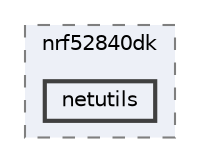 digraph "/home/mj/Desktop/IoT-Chat-Digitalization/TextYourIoTDevice/bin/nrf52840dk/netutils"
{
 // LATEX_PDF_SIZE
  bgcolor="transparent";
  edge [fontname=Helvetica,fontsize=10,labelfontname=Helvetica,labelfontsize=10];
  node [fontname=Helvetica,fontsize=10,shape=box,height=0.2,width=0.4];
  compound=true
  subgraph clusterdir_0c725116918d2e080617d882693859a8 {
    graph [ bgcolor="#edf0f7", pencolor="grey50", label="nrf52840dk", fontname=Helvetica,fontsize=10 style="filled,dashed", URL="dir_0c725116918d2e080617d882693859a8.html",tooltip=""]
  dir_5e1ff19ad74b3843839192ac3c00ffed [label="netutils", fillcolor="#edf0f7", color="grey25", style="filled,bold", URL="dir_5e1ff19ad74b3843839192ac3c00ffed.html",tooltip=""];
  }
}
